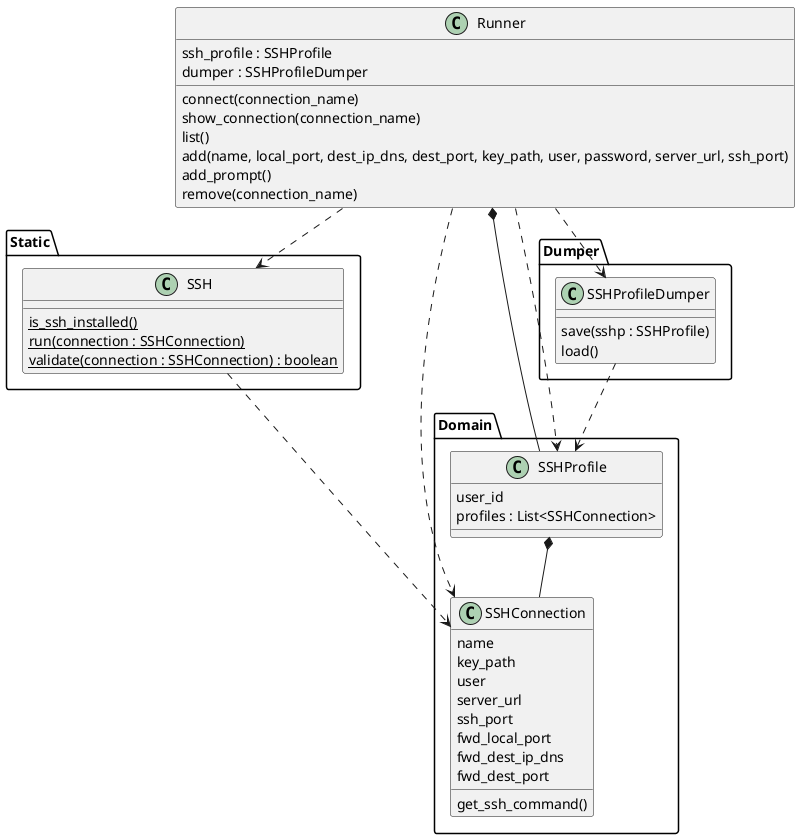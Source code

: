 @startuml

' Classes '

package Static {
    class SSH {
        {static} is_ssh_installed()
        {static} run(connection : SSHConnection)
        {static} validate(connection : SSHConnection) : boolean
    }
}

package Domain {
    class SSHConnection {
        name
        key_path
        user
        server_url
        ssh_port
        fwd_local_port
        fwd_dest_ip_dns
        fwd_dest_port

        get_ssh_command()
    }

    class SSHProfile {
        user_id
        profiles : List<SSHConnection>
    }
}

package Dumper {
    class SSHProfileDumper {
        save(sshp : SSHProfile)
        load()
    }
}

class Runner {
    ssh_profile : SSHProfile
    dumper : SSHProfileDumper

    connect(connection_name)
    show_connection(connection_name)
    list()
    add(name, local_port, dest_ip_dns, dest_port, key_path, user, password, server_url, ssh_port)
    add_prompt()
    remove(connection_name)
}

' Relationships '

SSH ..> SSHConnection
SSHProfile *-- SSHConnection

Runner *-- SSHProfile
Runner ..> SSH
Runner ..> SSHProfile
Runner ..> SSHConnection
Runner ..> SSHProfileDumper

SSHProfileDumper ..> SSHProfile


@enduml